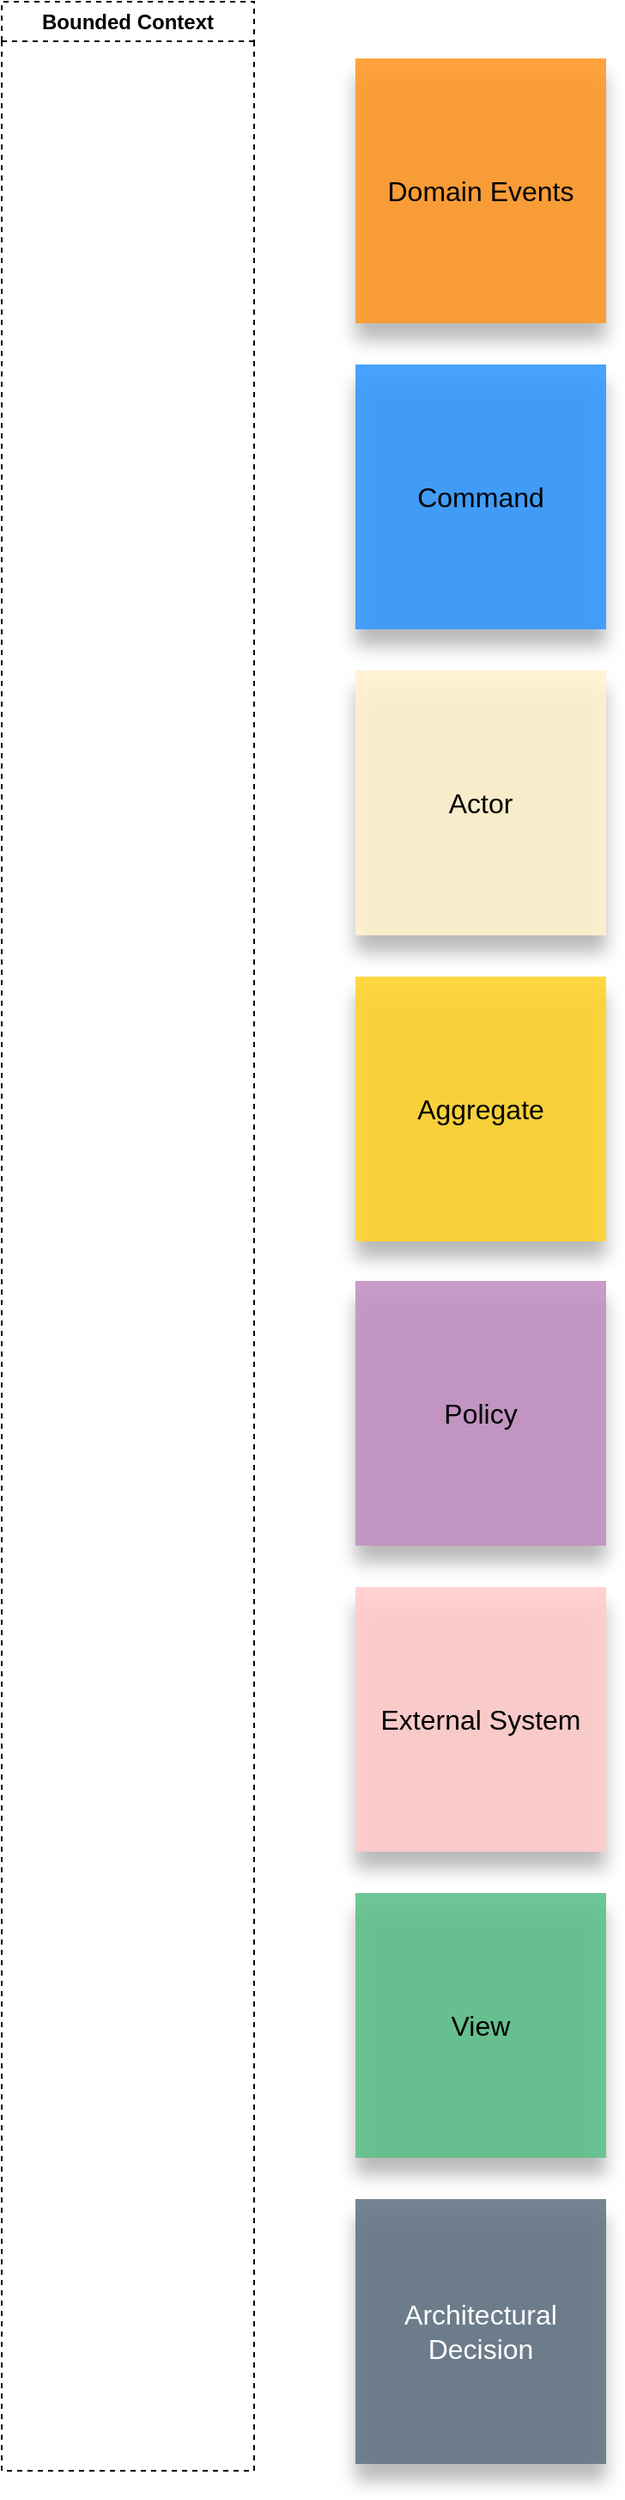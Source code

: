 <mxfile version="24.4.13" type="device">
  <diagram name="Page-1" id="4cj8Cy2wZRVqg76tto5_">
    <mxGraphModel dx="3407" dy="1958" grid="0" gridSize="10" guides="1" tooltips="1" connect="1" arrows="1" fold="1" page="0" pageScale="1" pageWidth="850" pageHeight="1100" math="0" shadow="0">
      <root>
        <mxCell id="0" />
        <mxCell id="1" parent="0" />
        <mxCell id="55743Gfy-r55TPICkvGC-1" value="Domain Events" style="shape=note;whiteSpace=wrap;html=1;backgroundOutline=1;darkOpacity=0.05;fillColor=#ff992a;strokeColor=none;size=0;shadow=1;fontSize=16;spacing=6;shadowBlur=5;shadowOffsetX=0;shadowOffsetY=10;shadowOpacity=30;comic=0;opacity=90;rounded=0;" parent="1" vertex="1">
          <mxGeometry x="-479" y="-218" width="146" height="154" as="geometry" />
        </mxCell>
        <mxCell id="55743Gfy-r55TPICkvGC-3" value="Actor" style="shape=note;whiteSpace=wrap;html=1;backgroundOutline=1;darkOpacity=0.05;fillColor=#fff2cc;strokeColor=none;size=0;shadow=1;fontSize=16;spacing=6;shadowOpacity=30;shadowOffsetX=0;shadowOffsetY=10;shadowBlur=5;opacity=90;rounded=0;" parent="1" vertex="1">
          <mxGeometry x="-479" y="138" width="146" height="154" as="geometry" />
        </mxCell>
        <mxCell id="55743Gfy-r55TPICkvGC-5" value="Command" style="shape=note;whiteSpace=wrap;html=1;backgroundOutline=1;darkOpacity=0.05;fillColor=#3399fe;strokeColor=none;size=0;shadow=1;fontSize=16;spacing=6;shadowOpacity=30;shadowOffsetX=0;shadowOffsetY=10;shadowBlur=5;opacity=90;rounded=0;" parent="1" vertex="1">
          <mxGeometry x="-479" y="-40" width="146" height="154" as="geometry" />
        </mxCell>
        <mxCell id="55743Gfy-r55TPICkvGC-10" value="Aggregate" style="shape=note;whiteSpace=wrap;html=1;backgroundOutline=1;darkOpacity=0.05;fillColor=#ffd42d;strokeColor=none;size=0;shadow=1;fontSize=16;spacing=6;shadowOpacity=30;shadowOffsetX=0;shadowOffsetY=10;shadowBlur=5;opacity=90;rounded=0;" parent="1" vertex="1">
          <mxGeometry x="-479" y="316" width="146" height="154" as="geometry" />
        </mxCell>
        <mxCell id="55743Gfy-r55TPICkvGC-14" value="Policy" style="shape=note;whiteSpace=wrap;html=1;backgroundOutline=1;darkOpacity=0.05;fillColor=#c391c2;strokeColor=none;size=0;shadow=1;fontSize=16;spacing=6;shadowOpacity=30;shadowOffsetX=0;shadowOffsetY=10;shadowBlur=5;opacity=90;rounded=0;" parent="1" vertex="1">
          <mxGeometry x="-479" y="493" width="146" height="154" as="geometry" />
        </mxCell>
        <mxCell id="55743Gfy-r55TPICkvGC-22" value="Bounded Context" style="swimlane;whiteSpace=wrap;html=1;container=0;dropTarget=0;dashed=1;spacing=6;strokeColor=default;align=center;verticalAlign=middle;fontFamily=Helvetica;fontSize=12;fontColor=default;fontStyle=1;fillColor=default;rounded=0;" parent="1" vertex="1">
          <mxGeometry x="-685" y="-251" width="147" height="1436" as="geometry" />
        </mxCell>
        <mxCell id="55743Gfy-r55TPICkvGC-25" value="External System" style="shape=note;whiteSpace=wrap;html=1;backgroundOutline=1;darkOpacity=0.05;fillColor=#ffcccc;strokeColor=none;size=0;shadow=1;fontSize=16;spacing=6;shadowOpacity=30;shadowOffsetX=0;shadowOffsetY=10;shadowBlur=5;opacity=90;rounded=0;" parent="1" vertex="1">
          <mxGeometry x="-479" y="671" width="146" height="154" as="geometry" />
        </mxCell>
        <mxCell id="55743Gfy-r55TPICkvGC-26" value="View" style="shape=note;whiteSpace=wrap;html=1;backgroundOutline=1;darkOpacity=0.05;fillColor=#5fc08b;strokeColor=none;size=0;shadow=1;fontSize=16;spacing=6;shadowOpacity=30;shadowOffsetX=0;shadowOffsetY=10;shadowBlur=5;opacity=90;rounded=0;" parent="1" vertex="1">
          <mxGeometry x="-479" y="849" width="146" height="154" as="geometry" />
        </mxCell>
        <mxCell id="55743Gfy-r55TPICkvGC-40" value="Architectural&lt;div&gt;Decision&lt;/div&gt;" style="shape=note;whiteSpace=wrap;html=1;backgroundOutline=1;darkOpacity=0.05;fillColor=#647687;strokeColor=none;size=0;shadow=1;fontSize=16;spacing=6;fontColor=#ffffff;shadowOpacity=30;shadowOffsetX=0;shadowOffsetY=10;shadowBlur=5;opacity=90;rounded=0;" parent="1" vertex="1">
          <mxGeometry x="-479" y="1027" width="146" height="154" as="geometry" />
        </mxCell>
      </root>
    </mxGraphModel>
  </diagram>
</mxfile>
